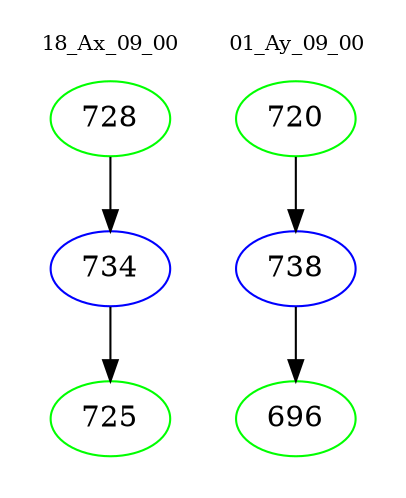 digraph{
subgraph cluster_0 {
color = white
label = "18_Ax_09_00";
fontsize=10;
T0_728 [label="728", color="green"]
T0_728 -> T0_734 [color="black"]
T0_734 [label="734", color="blue"]
T0_734 -> T0_725 [color="black"]
T0_725 [label="725", color="green"]
}
subgraph cluster_1 {
color = white
label = "01_Ay_09_00";
fontsize=10;
T1_720 [label="720", color="green"]
T1_720 -> T1_738 [color="black"]
T1_738 [label="738", color="blue"]
T1_738 -> T1_696 [color="black"]
T1_696 [label="696", color="green"]
}
}
